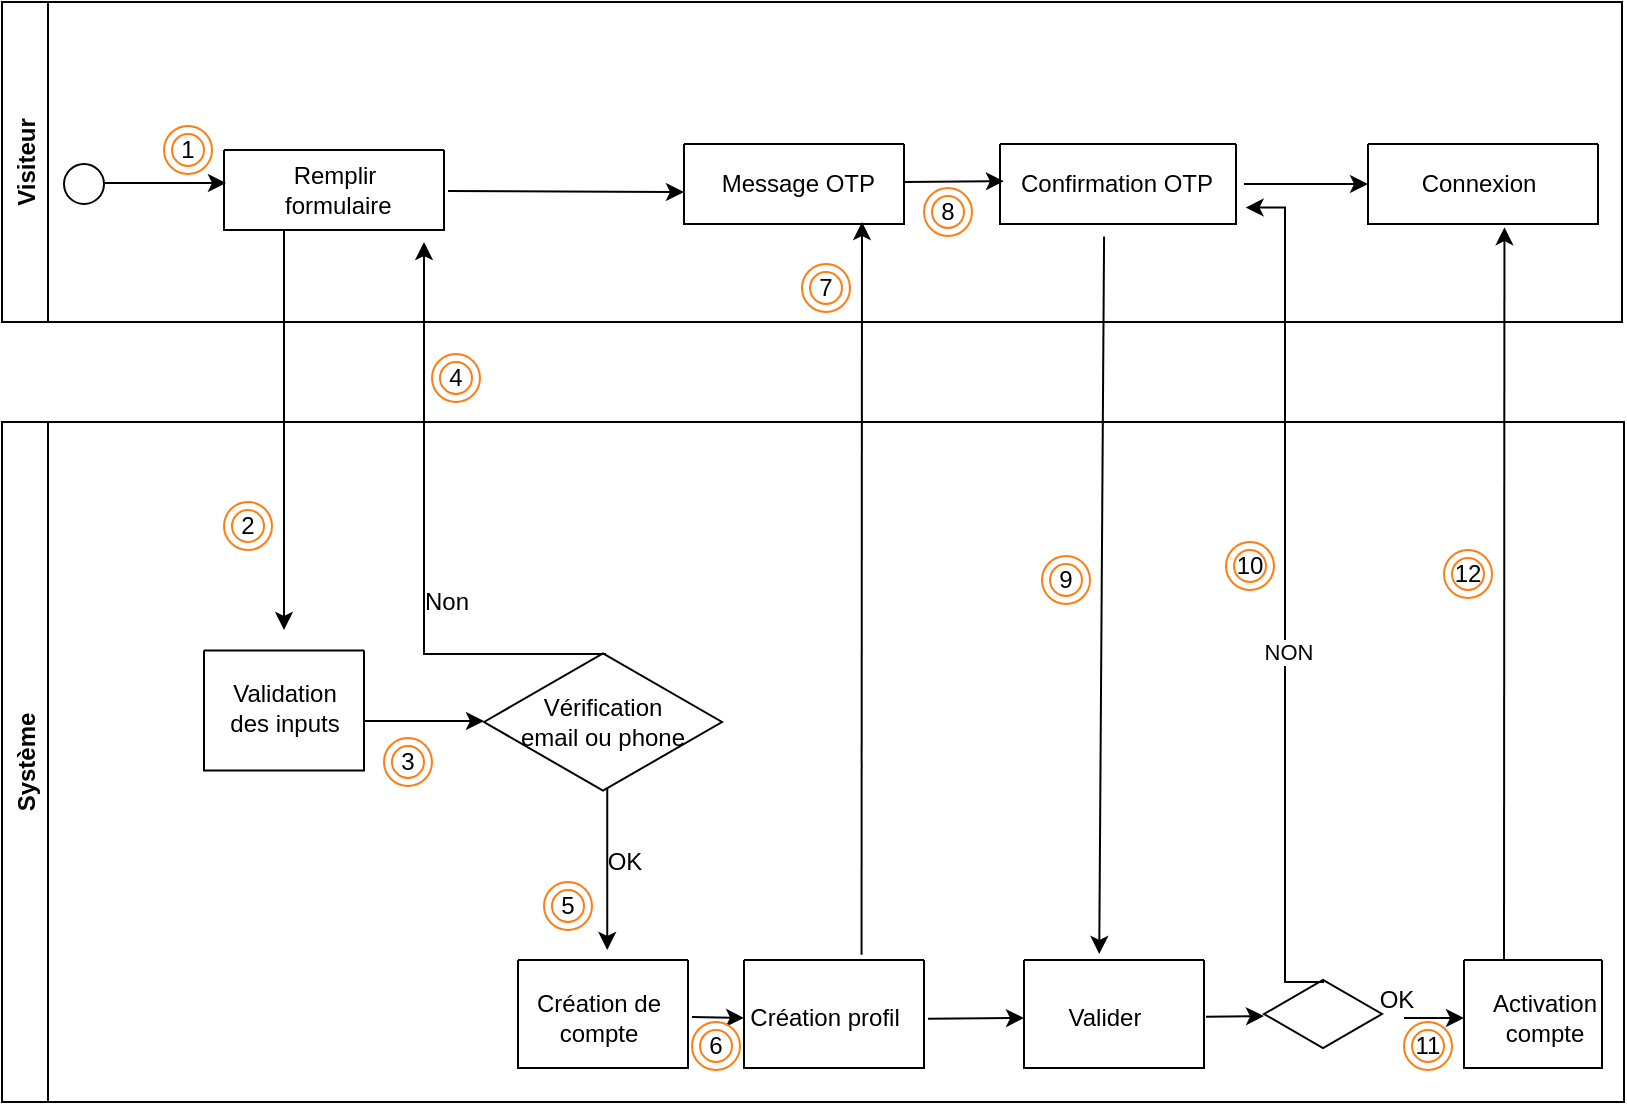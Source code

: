 <mxfile version="20.2.1" type="github">
  <diagram id="C5RBs43oDa-KdzZeNtuy" name="Page-1">
    <mxGraphModel dx="1278" dy="546" grid="1" gridSize="10" guides="1" tooltips="1" connect="1" arrows="1" fold="1" page="1" pageScale="1" pageWidth="827" pageHeight="1169" math="0" shadow="0">
      <root>
        <mxCell id="WIyWlLk6GJQsqaUBKTNV-0" />
        <mxCell id="WIyWlLk6GJQsqaUBKTNV-1" parent="WIyWlLk6GJQsqaUBKTNV-0" />
        <mxCell id="Z5G_qLxR84cLtnTy4SVT-2" value="Visiteur" style="swimlane;horizontal=0;" vertex="1" parent="WIyWlLk6GJQsqaUBKTNV-1">
          <mxGeometry x="9" y="40" width="810" height="160" as="geometry" />
        </mxCell>
        <mxCell id="Z5G_qLxR84cLtnTy4SVT-4" value="" style="ellipse;whiteSpace=wrap;html=1;aspect=fixed;" vertex="1" parent="Z5G_qLxR84cLtnTy4SVT-2">
          <mxGeometry x="31" y="81" width="20" height="20" as="geometry" />
        </mxCell>
        <mxCell id="Z5G_qLxR84cLtnTy4SVT-5" value="" style="swimlane;startSize=0;" vertex="1" parent="Z5G_qLxR84cLtnTy4SVT-2">
          <mxGeometry x="111" y="74" width="110" height="40" as="geometry" />
        </mxCell>
        <mxCell id="Z5G_qLxR84cLtnTy4SVT-6" value="Remplir&lt;br&gt;&amp;nbsp;formulaire" style="text;html=1;align=center;verticalAlign=middle;resizable=0;points=[];autosize=1;strokeColor=none;fillColor=none;" vertex="1" parent="Z5G_qLxR84cLtnTy4SVT-5">
          <mxGeometry x="15" width="80" height="40" as="geometry" />
        </mxCell>
        <mxCell id="Z5G_qLxR84cLtnTy4SVT-7" value="" style="endArrow=classic;html=1;rounded=0;" edge="1" parent="Z5G_qLxR84cLtnTy4SVT-2">
          <mxGeometry width="50" height="50" relative="1" as="geometry">
            <mxPoint x="51" y="90.5" as="sourcePoint" />
            <mxPoint x="112" y="90.5" as="targetPoint" />
          </mxGeometry>
        </mxCell>
        <mxCell id="Z5G_qLxR84cLtnTy4SVT-20" value="" style="swimlane;startSize=0;" vertex="1" parent="Z5G_qLxR84cLtnTy4SVT-2">
          <mxGeometry x="499" y="71" width="118" height="40" as="geometry" />
        </mxCell>
        <mxCell id="Z5G_qLxR84cLtnTy4SVT-21" value="Confirmation OTP" style="text;html=1;align=center;verticalAlign=middle;resizable=0;points=[];autosize=1;strokeColor=none;fillColor=none;" vertex="1" parent="Z5G_qLxR84cLtnTy4SVT-20">
          <mxGeometry x="-2" y="5" width="120" height="30" as="geometry" />
        </mxCell>
        <mxCell id="Z5G_qLxR84cLtnTy4SVT-22" value="" style="swimlane;startSize=0;" vertex="1" parent="Z5G_qLxR84cLtnTy4SVT-2">
          <mxGeometry x="683" y="71" width="115" height="40" as="geometry" />
        </mxCell>
        <mxCell id="Z5G_qLxR84cLtnTy4SVT-23" value="Connexion" style="text;html=1;align=center;verticalAlign=middle;resizable=0;points=[];autosize=1;strokeColor=none;fillColor=none;" vertex="1" parent="Z5G_qLxR84cLtnTy4SVT-22">
          <mxGeometry x="15" y="5" width="80" height="30" as="geometry" />
        </mxCell>
        <mxCell id="Z5G_qLxR84cLtnTy4SVT-50" value="1" style="ellipse;shape=doubleEllipse;whiteSpace=wrap;html=1;aspect=fixed;strokeColor=#FD7E14;" vertex="1" parent="Z5G_qLxR84cLtnTy4SVT-2">
          <mxGeometry x="81" y="62" width="24" height="24" as="geometry" />
        </mxCell>
        <mxCell id="Z5G_qLxR84cLtnTy4SVT-65" value="8" style="ellipse;shape=doubleEllipse;whiteSpace=wrap;html=1;aspect=fixed;strokeColor=#FD7E14;" vertex="1" parent="Z5G_qLxR84cLtnTy4SVT-2">
          <mxGeometry x="461" y="93" width="24" height="24" as="geometry" />
        </mxCell>
        <mxCell id="Z5G_qLxR84cLtnTy4SVT-8" value="Système" style="swimlane;horizontal=0;" vertex="1" parent="WIyWlLk6GJQsqaUBKTNV-1">
          <mxGeometry x="9" y="250" width="811" height="340" as="geometry" />
        </mxCell>
        <mxCell id="Z5G_qLxR84cLtnTy4SVT-9" value="" style="swimlane;startSize=0;" vertex="1" parent="Z5G_qLxR84cLtnTy4SVT-8">
          <mxGeometry x="101" y="114.3" width="80" height="60" as="geometry" />
        </mxCell>
        <mxCell id="Z5G_qLxR84cLtnTy4SVT-10" value="Validation&lt;br&gt;des inputs" style="text;html=1;align=center;verticalAlign=middle;resizable=0;points=[];autosize=1;strokeColor=none;fillColor=none;" vertex="1" parent="Z5G_qLxR84cLtnTy4SVT-9">
          <mxGeometry y="9" width="80" height="40" as="geometry" />
        </mxCell>
        <mxCell id="Z5G_qLxR84cLtnTy4SVT-12" value="Vérification&lt;br&gt;email ou phone" style="html=1;whiteSpace=wrap;aspect=fixed;shape=isoRectangle;" vertex="1" parent="Z5G_qLxR84cLtnTy4SVT-8">
          <mxGeometry x="241" y="114.3" width="119" height="71.4" as="geometry" />
        </mxCell>
        <mxCell id="Z5G_qLxR84cLtnTy4SVT-13" value="" style="endArrow=classic;html=1;rounded=0;" edge="1" parent="Z5G_qLxR84cLtnTy4SVT-8">
          <mxGeometry width="50" height="50" relative="1" as="geometry">
            <mxPoint x="181" y="149.5" as="sourcePoint" />
            <mxPoint x="241" y="149.5" as="targetPoint" />
          </mxGeometry>
        </mxCell>
        <mxCell id="Z5G_qLxR84cLtnTy4SVT-16" value="" style="endArrow=classic;html=1;rounded=0;entryX=0.525;entryY=-0.093;entryDx=0;entryDy=0;entryPerimeter=0;exitX=0.518;exitY=0.965;exitDx=0;exitDy=0;exitPerimeter=0;" edge="1" parent="Z5G_qLxR84cLtnTy4SVT-8" source="Z5G_qLxR84cLtnTy4SVT-12" target="Z5G_qLxR84cLtnTy4SVT-14">
          <mxGeometry width="50" height="50" relative="1" as="geometry">
            <mxPoint x="365" y="198" as="sourcePoint" />
            <mxPoint x="415" y="148" as="targetPoint" />
          </mxGeometry>
        </mxCell>
        <mxCell id="Z5G_qLxR84cLtnTy4SVT-30" value="" style="html=1;whiteSpace=wrap;aspect=fixed;shape=isoRectangle;" vertex="1" parent="Z5G_qLxR84cLtnTy4SVT-8">
          <mxGeometry x="631" y="278.3" width="59" height="35.4" as="geometry" />
        </mxCell>
        <mxCell id="Z5G_qLxR84cLtnTy4SVT-14" value="" style="swimlane;startSize=0;" vertex="1" parent="Z5G_qLxR84cLtnTy4SVT-8">
          <mxGeometry x="258" y="269" width="85" height="54" as="geometry" />
        </mxCell>
        <mxCell id="Z5G_qLxR84cLtnTy4SVT-15" value="Création de&lt;br&gt;compte" style="text;html=1;align=center;verticalAlign=middle;resizable=0;points=[];autosize=1;strokeColor=none;fillColor=none;" vertex="1" parent="Z5G_qLxR84cLtnTy4SVT-14">
          <mxGeometry x="-5" y="9" width="90" height="40" as="geometry" />
        </mxCell>
        <mxCell id="Z5G_qLxR84cLtnTy4SVT-24" value="" style="swimlane;startSize=0;" vertex="1" parent="Z5G_qLxR84cLtnTy4SVT-8">
          <mxGeometry x="371" y="269" width="90" height="54" as="geometry" />
        </mxCell>
        <mxCell id="Z5G_qLxR84cLtnTy4SVT-25" value="Création profil" style="text;html=1;align=center;verticalAlign=middle;resizable=0;points=[];autosize=1;strokeColor=none;fillColor=none;" vertex="1" parent="Z5G_qLxR84cLtnTy4SVT-24">
          <mxGeometry x="-10" y="14" width="100" height="30" as="geometry" />
        </mxCell>
        <mxCell id="Z5G_qLxR84cLtnTy4SVT-26" value="" style="endArrow=classic;html=1;rounded=0;" edge="1" parent="Z5G_qLxR84cLtnTy4SVT-24">
          <mxGeometry width="50" height="50" relative="1" as="geometry">
            <mxPoint x="-26" y="28.5" as="sourcePoint" />
            <mxPoint y="29" as="targetPoint" />
          </mxGeometry>
        </mxCell>
        <mxCell id="Z5G_qLxR84cLtnTy4SVT-27" value="" style="swimlane;startSize=0;" vertex="1" parent="Z5G_qLxR84cLtnTy4SVT-8">
          <mxGeometry x="511" y="269" width="90" height="54" as="geometry" />
        </mxCell>
        <mxCell id="Z5G_qLxR84cLtnTy4SVT-28" value="Valider" style="text;html=1;align=center;verticalAlign=middle;resizable=0;points=[];autosize=1;strokeColor=none;fillColor=none;" vertex="1" parent="Z5G_qLxR84cLtnTy4SVT-27">
          <mxGeometry x="10" y="14" width="60" height="30" as="geometry" />
        </mxCell>
        <mxCell id="Z5G_qLxR84cLtnTy4SVT-29" value="" style="endArrow=classic;html=1;rounded=0;exitX=1.02;exitY=0.513;exitDx=0;exitDy=0;exitPerimeter=0;" edge="1" parent="Z5G_qLxR84cLtnTy4SVT-27" source="Z5G_qLxR84cLtnTy4SVT-25">
          <mxGeometry width="50" height="50" relative="1" as="geometry">
            <mxPoint x="-26" y="28.5" as="sourcePoint" />
            <mxPoint y="29" as="targetPoint" />
          </mxGeometry>
        </mxCell>
        <mxCell id="Z5G_qLxR84cLtnTy4SVT-31" value="" style="swimlane;startSize=0;" vertex="1" parent="Z5G_qLxR84cLtnTy4SVT-8">
          <mxGeometry x="731" y="269" width="69" height="54" as="geometry" />
        </mxCell>
        <mxCell id="Z5G_qLxR84cLtnTy4SVT-32" value="Activation&lt;br&gt;compte" style="text;html=1;align=center;verticalAlign=middle;resizable=0;points=[];autosize=1;strokeColor=none;fillColor=none;" vertex="1" parent="Z5G_qLxR84cLtnTy4SVT-31">
          <mxGeometry y="9" width="80" height="40" as="geometry" />
        </mxCell>
        <mxCell id="Z5G_qLxR84cLtnTy4SVT-33" value="" style="endArrow=classic;html=1;rounded=0;" edge="1" parent="Z5G_qLxR84cLtnTy4SVT-31">
          <mxGeometry width="50" height="50" relative="1" as="geometry">
            <mxPoint x="-30" y="29" as="sourcePoint" />
            <mxPoint y="29" as="targetPoint" />
          </mxGeometry>
        </mxCell>
        <mxCell id="Z5G_qLxR84cLtnTy4SVT-39" value="" style="edgeStyle=elbowEdgeStyle;elbow=vertical;endArrow=classic;html=1;rounded=0;" edge="1" parent="Z5G_qLxR84cLtnTy4SVT-8">
          <mxGeometry width="50" height="50" relative="1" as="geometry">
            <mxPoint x="302" y="116" as="sourcePoint" />
            <mxPoint x="211" y="-90" as="targetPoint" />
            <Array as="points">
              <mxPoint x="462" y="116" />
            </Array>
          </mxGeometry>
        </mxCell>
        <mxCell id="Z5G_qLxR84cLtnTy4SVT-52" value="2" style="ellipse;shape=doubleEllipse;whiteSpace=wrap;html=1;aspect=fixed;strokeColor=#FD7E14;" vertex="1" parent="Z5G_qLxR84cLtnTy4SVT-8">
          <mxGeometry x="111" y="40" width="24" height="24" as="geometry" />
        </mxCell>
        <mxCell id="Z5G_qLxR84cLtnTy4SVT-53" value="3" style="ellipse;shape=doubleEllipse;whiteSpace=wrap;html=1;aspect=fixed;strokeColor=#FD7E14;" vertex="1" parent="Z5G_qLxR84cLtnTy4SVT-8">
          <mxGeometry x="191" y="158" width="24" height="24" as="geometry" />
        </mxCell>
        <mxCell id="Z5G_qLxR84cLtnTy4SVT-55" value="5" style="ellipse;shape=doubleEllipse;whiteSpace=wrap;html=1;aspect=fixed;strokeColor=#FD7E14;" vertex="1" parent="Z5G_qLxR84cLtnTy4SVT-8">
          <mxGeometry x="271" y="230" width="24" height="24" as="geometry" />
        </mxCell>
        <mxCell id="Z5G_qLxR84cLtnTy4SVT-63" value="" style="endArrow=classic;html=1;rounded=0;exitX=0.653;exitY=-0.048;exitDx=0;exitDy=0;exitPerimeter=0;" edge="1" parent="Z5G_qLxR84cLtnTy4SVT-8">
          <mxGeometry width="50" height="50" relative="1" as="geometry">
            <mxPoint x="751" y="268.998" as="sourcePoint" />
            <mxPoint x="751.23" y="-97.41" as="targetPoint" />
          </mxGeometry>
        </mxCell>
        <mxCell id="Z5G_qLxR84cLtnTy4SVT-64" value="12" style="ellipse;shape=doubleEllipse;whiteSpace=wrap;html=1;aspect=fixed;strokeColor=#FD7E14;" vertex="1" parent="Z5G_qLxR84cLtnTy4SVT-8">
          <mxGeometry x="721" y="64" width="24" height="24" as="geometry" />
        </mxCell>
        <mxCell id="Z5G_qLxR84cLtnTy4SVT-18" value="" style="swimlane;startSize=0;" vertex="1" parent="WIyWlLk6GJQsqaUBKTNV-1">
          <mxGeometry x="350" y="111" width="110" height="40" as="geometry" />
        </mxCell>
        <mxCell id="Z5G_qLxR84cLtnTy4SVT-19" value="&amp;nbsp;Message OTP" style="text;html=1;align=center;verticalAlign=middle;resizable=0;points=[];autosize=1;strokeColor=none;fillColor=none;" vertex="1" parent="Z5G_qLxR84cLtnTy4SVT-18">
          <mxGeometry x="5" y="5" width="100" height="30" as="geometry" />
        </mxCell>
        <mxCell id="Z5G_qLxR84cLtnTy4SVT-11" value="" style="endArrow=classic;html=1;rounded=0;" edge="1" parent="WIyWlLk6GJQsqaUBKTNV-1">
          <mxGeometry width="50" height="50" relative="1" as="geometry">
            <mxPoint x="150" y="154" as="sourcePoint" />
            <mxPoint x="150" y="354" as="targetPoint" />
          </mxGeometry>
        </mxCell>
        <mxCell id="Z5G_qLxR84cLtnTy4SVT-37" value="" style="endArrow=classic;html=1;rounded=0;exitX=1.02;exitY=0.513;exitDx=0;exitDy=0;exitPerimeter=0;" edge="1" parent="WIyWlLk6GJQsqaUBKTNV-1">
          <mxGeometry width="50" height="50" relative="1" as="geometry">
            <mxPoint x="611" y="547.39" as="sourcePoint" />
            <mxPoint x="640" y="547" as="targetPoint" />
          </mxGeometry>
        </mxCell>
        <mxCell id="Z5G_qLxR84cLtnTy4SVT-38" value="OK" style="text;html=1;align=center;verticalAlign=middle;resizable=0;points=[];autosize=1;strokeColor=none;fillColor=none;" vertex="1" parent="WIyWlLk6GJQsqaUBKTNV-1">
          <mxGeometry x="686" y="524" width="40" height="30" as="geometry" />
        </mxCell>
        <mxCell id="Z5G_qLxR84cLtnTy4SVT-42" value="Non" style="text;html=1;align=center;verticalAlign=middle;resizable=0;points=[];autosize=1;strokeColor=none;fillColor=none;" vertex="1" parent="WIyWlLk6GJQsqaUBKTNV-1">
          <mxGeometry x="206" y="325" width="50" height="30" as="geometry" />
        </mxCell>
        <mxCell id="Z5G_qLxR84cLtnTy4SVT-43" value="OK" style="text;html=1;align=center;verticalAlign=middle;resizable=0;points=[];autosize=1;strokeColor=none;fillColor=none;" vertex="1" parent="WIyWlLk6GJQsqaUBKTNV-1">
          <mxGeometry x="300" y="455" width="40" height="30" as="geometry" />
        </mxCell>
        <mxCell id="Z5G_qLxR84cLtnTy4SVT-44" value="" style="endArrow=classic;html=1;rounded=0;exitX=0.653;exitY=-0.048;exitDx=0;exitDy=0;exitPerimeter=0;" edge="1" parent="WIyWlLk6GJQsqaUBKTNV-1" source="Z5G_qLxR84cLtnTy4SVT-24">
          <mxGeometry width="50" height="50" relative="1" as="geometry">
            <mxPoint x="390" y="350" as="sourcePoint" />
            <mxPoint x="439" y="150" as="targetPoint" />
          </mxGeometry>
        </mxCell>
        <mxCell id="Z5G_qLxR84cLtnTy4SVT-45" value="" style="endArrow=classic;html=1;rounded=0;entryX=0.033;entryY=0.453;entryDx=0;entryDy=0;entryPerimeter=0;" edge="1" parent="WIyWlLk6GJQsqaUBKTNV-1" target="Z5G_qLxR84cLtnTy4SVT-21">
          <mxGeometry width="50" height="50" relative="1" as="geometry">
            <mxPoint x="460" y="130" as="sourcePoint" />
            <mxPoint x="500" y="130" as="targetPoint" />
          </mxGeometry>
        </mxCell>
        <mxCell id="Z5G_qLxR84cLtnTy4SVT-47" value="" style="endArrow=classic;html=1;rounded=0;entryX=0;entryY=0.5;entryDx=0;entryDy=0;" edge="1" parent="WIyWlLk6GJQsqaUBKTNV-1" target="Z5G_qLxR84cLtnTy4SVT-22">
          <mxGeometry width="50" height="50" relative="1" as="geometry">
            <mxPoint x="630" y="131" as="sourcePoint" />
            <mxPoint x="654" y="129" as="targetPoint" />
          </mxGeometry>
        </mxCell>
        <mxCell id="Z5G_qLxR84cLtnTy4SVT-48" value="" style="endArrow=classic;html=1;rounded=0;" edge="1" parent="WIyWlLk6GJQsqaUBKTNV-1">
          <mxGeometry width="50" height="50" relative="1" as="geometry">
            <mxPoint x="232" y="134.5" as="sourcePoint" />
            <mxPoint x="350" y="135" as="targetPoint" />
          </mxGeometry>
        </mxCell>
        <mxCell id="Z5G_qLxR84cLtnTy4SVT-49" value="" style="endArrow=classic;html=1;rounded=0;exitX=0.441;exitY=1.155;exitDx=0;exitDy=0;exitPerimeter=0;entryX=0.418;entryY=-0.056;entryDx=0;entryDy=0;entryPerimeter=0;" edge="1" parent="WIyWlLk6GJQsqaUBKTNV-1" source="Z5G_qLxR84cLtnTy4SVT-20" target="Z5G_qLxR84cLtnTy4SVT-27">
          <mxGeometry width="50" height="50" relative="1" as="geometry">
            <mxPoint x="540" y="350" as="sourcePoint" />
            <mxPoint x="590" y="300" as="targetPoint" />
          </mxGeometry>
        </mxCell>
        <mxCell id="Z5G_qLxR84cLtnTy4SVT-54" value="4" style="ellipse;shape=doubleEllipse;whiteSpace=wrap;html=1;aspect=fixed;strokeColor=#FD7E14;" vertex="1" parent="WIyWlLk6GJQsqaUBKTNV-1">
          <mxGeometry x="224" y="216" width="24" height="24" as="geometry" />
        </mxCell>
        <mxCell id="Z5G_qLxR84cLtnTy4SVT-56" value="6" style="ellipse;shape=doubleEllipse;whiteSpace=wrap;html=1;aspect=fixed;strokeColor=#FD7E14;" vertex="1" parent="WIyWlLk6GJQsqaUBKTNV-1">
          <mxGeometry x="354" y="550" width="24" height="24" as="geometry" />
        </mxCell>
        <mxCell id="Z5G_qLxR84cLtnTy4SVT-57" value="7" style="ellipse;shape=doubleEllipse;whiteSpace=wrap;html=1;aspect=fixed;strokeColor=#FD7E14;" vertex="1" parent="WIyWlLk6GJQsqaUBKTNV-1">
          <mxGeometry x="409" y="171" width="24" height="24" as="geometry" />
        </mxCell>
        <mxCell id="Z5G_qLxR84cLtnTy4SVT-58" value="9" style="ellipse;shape=doubleEllipse;whiteSpace=wrap;html=1;aspect=fixed;strokeColor=#FD7E14;" vertex="1" parent="WIyWlLk6GJQsqaUBKTNV-1">
          <mxGeometry x="529" y="317" width="24" height="24" as="geometry" />
        </mxCell>
        <mxCell id="Z5G_qLxR84cLtnTy4SVT-59" value="" style="edgeStyle=elbowEdgeStyle;elbow=horizontal;endArrow=classic;html=1;rounded=0;entryX=1.04;entryY=0.893;entryDx=0;entryDy=0;entryPerimeter=0;" edge="1" parent="WIyWlLk6GJQsqaUBKTNV-1" target="Z5G_qLxR84cLtnTy4SVT-21">
          <mxGeometry width="50" height="50" relative="1" as="geometry">
            <mxPoint x="670" y="530" as="sourcePoint" />
            <mxPoint x="647.44" y="142.79" as="targetPoint" />
            <Array as="points" />
          </mxGeometry>
        </mxCell>
        <mxCell id="Z5G_qLxR84cLtnTy4SVT-60" value="NON" style="edgeLabel;html=1;align=center;verticalAlign=middle;resizable=0;points=[];" vertex="1" connectable="0" parent="Z5G_qLxR84cLtnTy4SVT-59">
          <mxGeometry x="-0.132" y="-1" relative="1" as="geometry">
            <mxPoint as="offset" />
          </mxGeometry>
        </mxCell>
        <mxCell id="Z5G_qLxR84cLtnTy4SVT-61" value="10" style="ellipse;shape=doubleEllipse;whiteSpace=wrap;html=1;aspect=fixed;strokeColor=#FD7E14;" vertex="1" parent="WIyWlLk6GJQsqaUBKTNV-1">
          <mxGeometry x="621" y="310" width="24" height="24" as="geometry" />
        </mxCell>
        <mxCell id="Z5G_qLxR84cLtnTy4SVT-62" value="11" style="ellipse;shape=doubleEllipse;whiteSpace=wrap;html=1;aspect=fixed;strokeColor=#FD7E14;" vertex="1" parent="WIyWlLk6GJQsqaUBKTNV-1">
          <mxGeometry x="710" y="550" width="24" height="24" as="geometry" />
        </mxCell>
      </root>
    </mxGraphModel>
  </diagram>
</mxfile>
